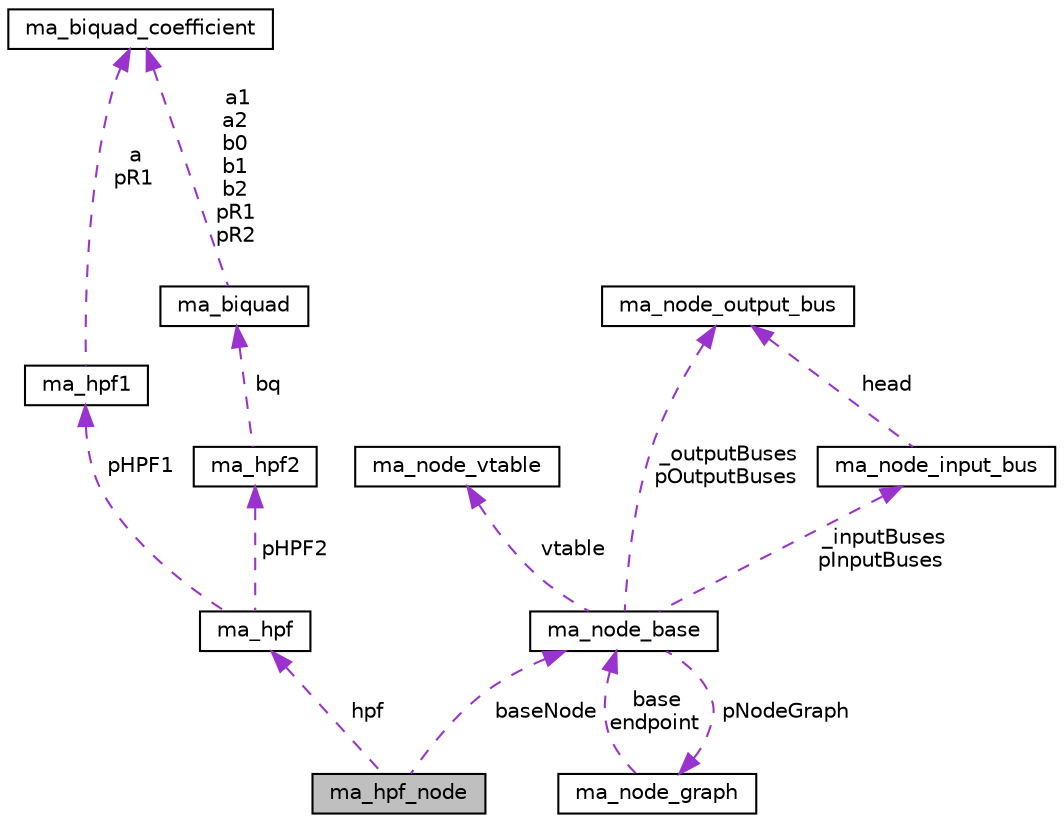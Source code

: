 digraph "ma_hpf_node"
{
 // LATEX_PDF_SIZE
  edge [fontname="Helvetica",fontsize="10",labelfontname="Helvetica",labelfontsize="10"];
  node [fontname="Helvetica",fontsize="10",shape=record];
  Node1 [label="ma_hpf_node",height=0.2,width=0.4,color="black", fillcolor="grey75", style="filled", fontcolor="black",tooltip=" "];
  Node2 -> Node1 [dir="back",color="darkorchid3",fontsize="10",style="dashed",label=" hpf" ,fontname="Helvetica"];
  Node2 [label="ma_hpf",height=0.2,width=0.4,color="black", fillcolor="white", style="filled",URL="$structma__hpf.html",tooltip=" "];
  Node3 -> Node2 [dir="back",color="darkorchid3",fontsize="10",style="dashed",label=" pHPF1" ,fontname="Helvetica"];
  Node3 [label="ma_hpf1",height=0.2,width=0.4,color="black", fillcolor="white", style="filled",URL="$structma__hpf1.html",tooltip=" "];
  Node4 -> Node3 [dir="back",color="darkorchid3",fontsize="10",style="dashed",label=" a\npR1" ,fontname="Helvetica"];
  Node4 [label="ma_biquad_coefficient",height=0.2,width=0.4,color="black", fillcolor="white", style="filled",URL="$unionma__biquad__coefficient.html",tooltip=" "];
  Node5 -> Node2 [dir="back",color="darkorchid3",fontsize="10",style="dashed",label=" pHPF2" ,fontname="Helvetica"];
  Node5 [label="ma_hpf2",height=0.2,width=0.4,color="black", fillcolor="white", style="filled",URL="$structma__hpf2.html",tooltip=" "];
  Node6 -> Node5 [dir="back",color="darkorchid3",fontsize="10",style="dashed",label=" bq" ,fontname="Helvetica"];
  Node6 [label="ma_biquad",height=0.2,width=0.4,color="black", fillcolor="white", style="filled",URL="$structma__biquad.html",tooltip=" "];
  Node4 -> Node6 [dir="back",color="darkorchid3",fontsize="10",style="dashed",label=" a1\na2\nb0\nb1\nb2\npR1\npR2" ,fontname="Helvetica"];
  Node7 -> Node1 [dir="back",color="darkorchid3",fontsize="10",style="dashed",label=" baseNode" ,fontname="Helvetica"];
  Node7 [label="ma_node_base",height=0.2,width=0.4,color="black", fillcolor="white", style="filled",URL="$structma__node__base.html",tooltip=" "];
  Node8 -> Node7 [dir="back",color="darkorchid3",fontsize="10",style="dashed",label=" vtable" ,fontname="Helvetica"];
  Node8 [label="ma_node_vtable",height=0.2,width=0.4,color="black", fillcolor="white", style="filled",URL="$structma__node__vtable.html",tooltip=" "];
  Node9 -> Node7 [dir="back",color="darkorchid3",fontsize="10",style="dashed",label=" _inputBuses\npInputBuses" ,fontname="Helvetica"];
  Node9 [label="ma_node_input_bus",height=0.2,width=0.4,color="black", fillcolor="white", style="filled",URL="$structma__node__input__bus.html",tooltip=" "];
  Node10 -> Node9 [dir="back",color="darkorchid3",fontsize="10",style="dashed",label=" head" ,fontname="Helvetica"];
  Node10 [label="ma_node_output_bus",height=0.2,width=0.4,color="black", fillcolor="white", style="filled",URL="$structma__node__output__bus.html",tooltip=" "];
  Node10 -> Node7 [dir="back",color="darkorchid3",fontsize="10",style="dashed",label=" _outputBuses\npOutputBuses" ,fontname="Helvetica"];
  Node11 -> Node7 [dir="back",color="darkorchid3",fontsize="10",style="dashed",label=" pNodeGraph" ,fontname="Helvetica"];
  Node11 [label="ma_node_graph",height=0.2,width=0.4,color="black", fillcolor="white", style="filled",URL="$structma__node__graph.html",tooltip=" "];
  Node7 -> Node11 [dir="back",color="darkorchid3",fontsize="10",style="dashed",label=" base\nendpoint" ,fontname="Helvetica"];
}
